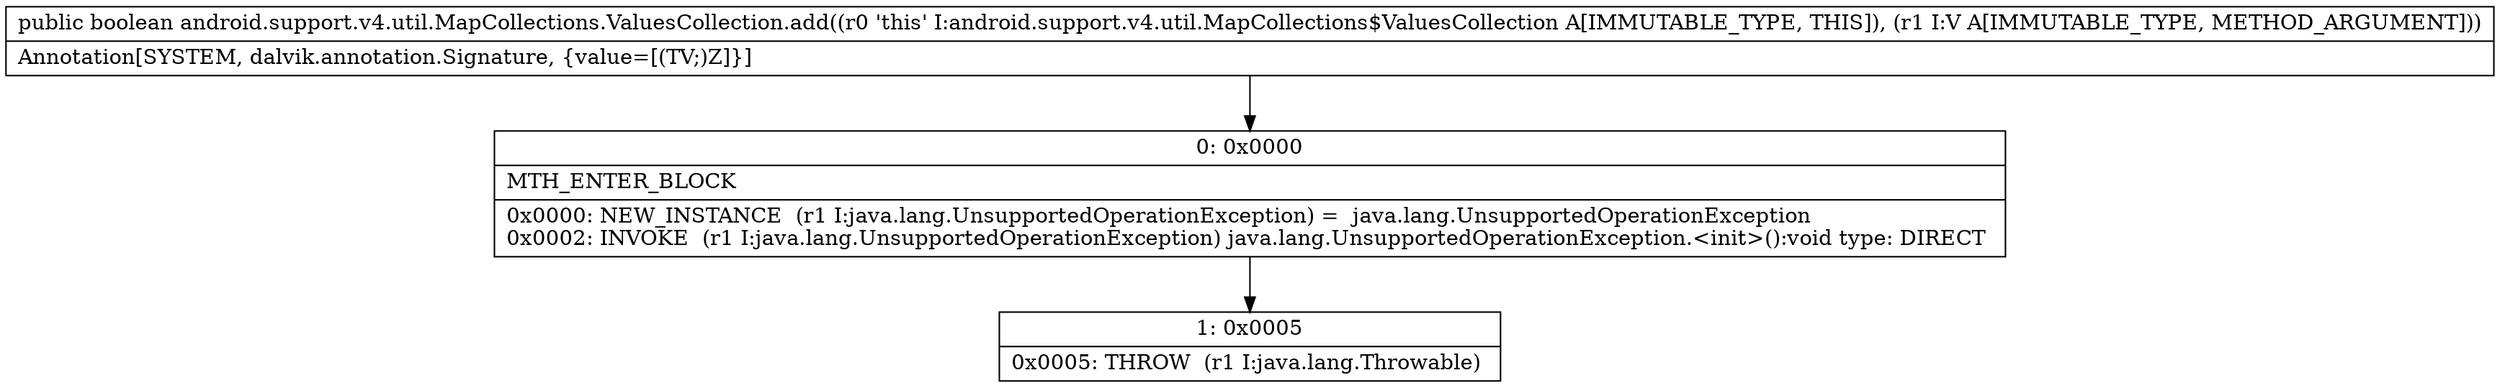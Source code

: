digraph "CFG forandroid.support.v4.util.MapCollections.ValuesCollection.add(Ljava\/lang\/Object;)Z" {
Node_0 [shape=record,label="{0\:\ 0x0000|MTH_ENTER_BLOCK\l|0x0000: NEW_INSTANCE  (r1 I:java.lang.UnsupportedOperationException) =  java.lang.UnsupportedOperationException \l0x0002: INVOKE  (r1 I:java.lang.UnsupportedOperationException) java.lang.UnsupportedOperationException.\<init\>():void type: DIRECT \l}"];
Node_1 [shape=record,label="{1\:\ 0x0005|0x0005: THROW  (r1 I:java.lang.Throwable) \l}"];
MethodNode[shape=record,label="{public boolean android.support.v4.util.MapCollections.ValuesCollection.add((r0 'this' I:android.support.v4.util.MapCollections$ValuesCollection A[IMMUTABLE_TYPE, THIS]), (r1 I:V A[IMMUTABLE_TYPE, METHOD_ARGUMENT]))  | Annotation[SYSTEM, dalvik.annotation.Signature, \{value=[(TV;)Z]\}]\l}"];
MethodNode -> Node_0;
Node_0 -> Node_1;
}

